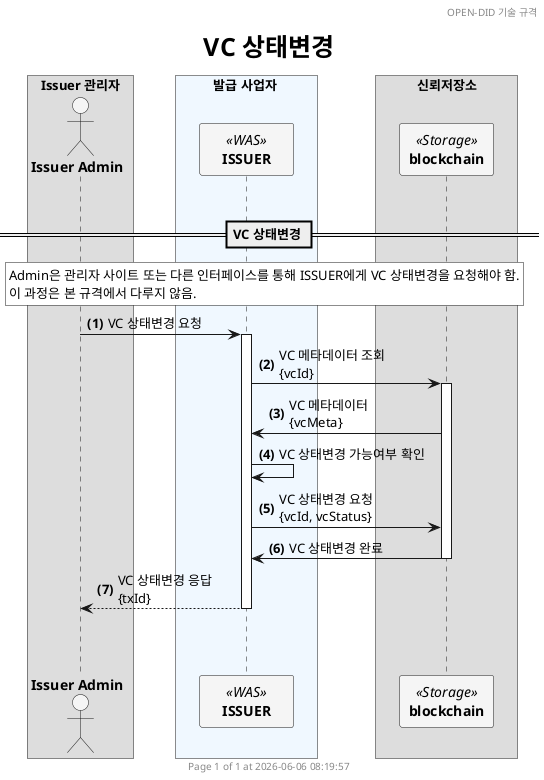 
@startuml update_vc_status_ko

'- - - - - - - - - - - - - - - - - - - - - - - - - - - - - - - - - - - - - - - - - - - - - - - - - - - - - - - - - - -
' 설정
'- - - - - - - - - - - - - - - - - - - - - - - - - - - - - - - - - - - - - - - - - - - - - - - - - - - - - - - - - - -
'=== Header and Footer ===
header OPEN-DID 기술 규격
footer
  	Page %page% of %lastpage% at %date("yyyy-MM-dd hh:mm:ss")
end footer

'=== 제목 ===
title
	<size:25>VC 상태변경</size>
end title

'=== 옵션 ===
' 자동채번: ex) "<b>000." => 앞에 0을 채워 3자리 숫자로 표시
autonumber "<b>(#)</b>"
' 페이지 하단 participant box 숨기기
'hide footbox

'=== Panticipants ===
skinparam ParticipantPadding 20
skinparam BoxPadding 20
skinparam MaxMessageSize 500
skinparam MinClassWidth 80

box Issuer 관리자
    actor "**Issuer Admin**" as ADMIN #WhiteSmoke
end box

box 발급 사업자 #AliceBlue
    participant "**ISSUER**" as ISSUER <<WAS>> #WhiteSmoke
end box

box 신뢰저장소
    participant "**blockchain**" as BC <<Storage>> #WhiteSmoke
end box 

'- - - - - - - - - - - - - - - - - - - - - - - - - - - - - - - - - - - - - - - - - - - - - - - - - - - - - - - - - - -
' 상수
'- - - - - - - - - - - - - - - - - - - - - - - - - - - - - - - - - - - - - - - - - - - - - - - - - - - - - - - - - - -


'- - - - - - - - - - - - - - - - - - - - - - - - - - - - - - - - - - - - - - - - - - - - - - - - - - - - - - - - - - -
' 내용
'- - - - - - - - - - - - - - - - - - - - - - - - - - - - - - - - - - - - - - - - - - - - - - - - - - - - - - - - - - -
|||

== VC 상태변경 ==
rnote across #white
    Admin은 관리자 사이트 또는 다른 인터페이스를 통해 ISSUER에게 VC 상태변경을 요청해야 함.
    이 과정은 본 규격에서 다루지 않음. 
end note

ADMIN -> ISSUER++: VC 상태변경 요청

    ISSUER -> BC++: VC 메타데이터 조회\n{vcId}
    BC -> ISSUER: VC 메타데이터\n{vcMeta}
    ISSUER -> ISSUER: VC 상태변경 가능여부 확인
    ISSUER -> BC: VC 상태변경 요청\n{vcId, vcStatus}
    BC -> ISSUER--: VC 상태변경 완료

ISSUER --> ADMIN--: VC 상태변경 응답\n{txId}


|||
|||
@enduml

